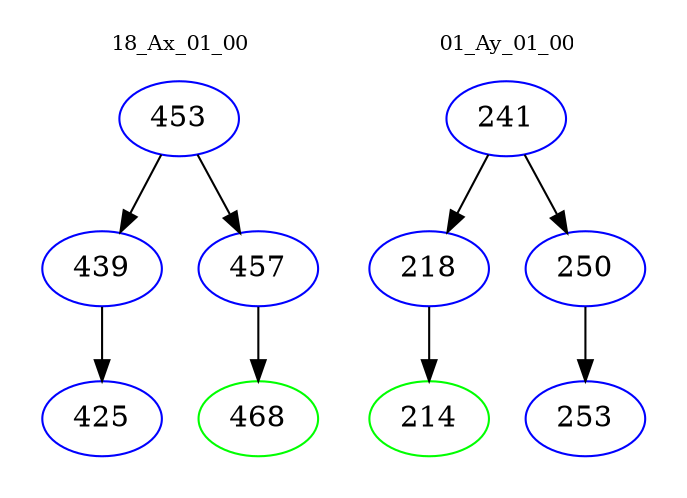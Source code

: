 digraph{
subgraph cluster_0 {
color = white
label = "18_Ax_01_00";
fontsize=10;
T0_453 [label="453", color="blue"]
T0_453 -> T0_439 [color="black"]
T0_439 [label="439", color="blue"]
T0_439 -> T0_425 [color="black"]
T0_425 [label="425", color="blue"]
T0_453 -> T0_457 [color="black"]
T0_457 [label="457", color="blue"]
T0_457 -> T0_468 [color="black"]
T0_468 [label="468", color="green"]
}
subgraph cluster_1 {
color = white
label = "01_Ay_01_00";
fontsize=10;
T1_241 [label="241", color="blue"]
T1_241 -> T1_218 [color="black"]
T1_218 [label="218", color="blue"]
T1_218 -> T1_214 [color="black"]
T1_214 [label="214", color="green"]
T1_241 -> T1_250 [color="black"]
T1_250 [label="250", color="blue"]
T1_250 -> T1_253 [color="black"]
T1_253 [label="253", color="blue"]
}
}
